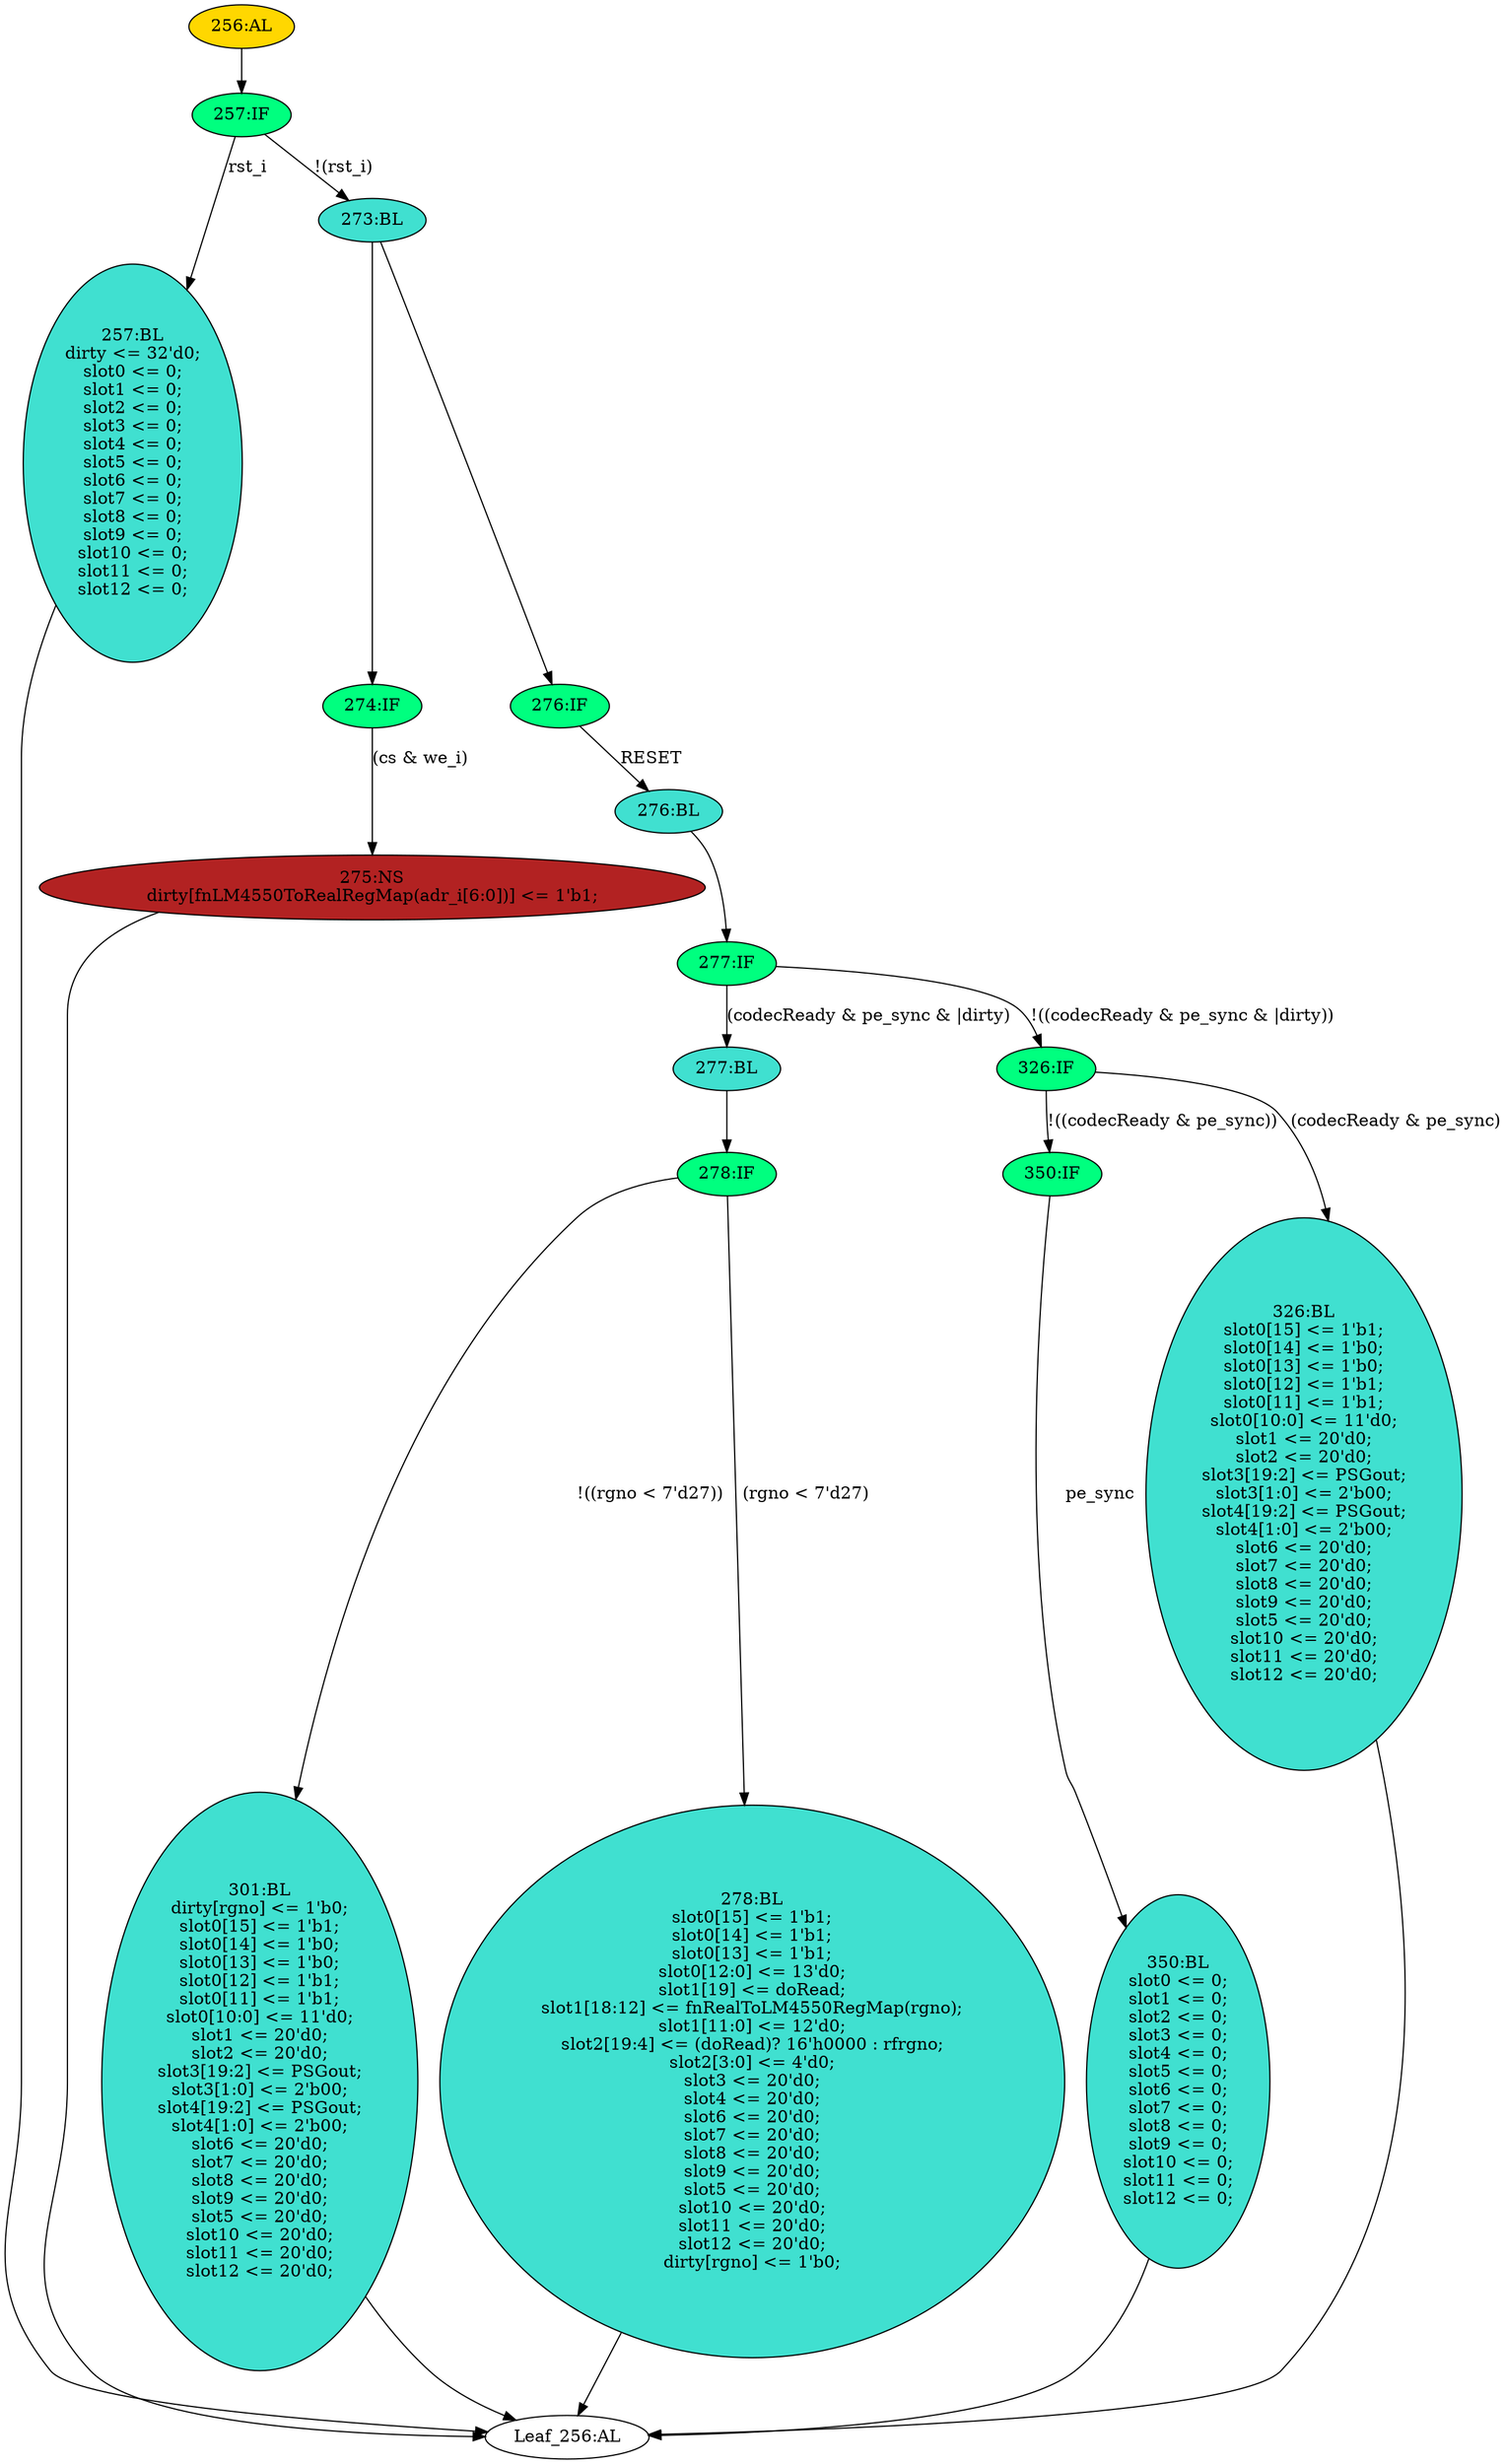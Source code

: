 strict digraph "" {
	node [label="\N"];
	"301:BL"	 [ast="<pyverilog.vparser.ast.Block object at 0x7f8ba86cdcd0>",
		fillcolor=turquoise,
		label="301:BL
dirty[rgno] <= 1'b0;
slot0[15] <= 1'b1;
slot0[14] <= 1'b0;
slot0[13] <= 1'b0;
slot0[12] <= 1'b1;
slot0[11] <= 1'b1;
slot0[\
10:0] <= 11'd0;
slot1 <= 20'd0;
slot2 <= 20'd0;
slot3[19:2] <= PSGout;
slot3[1:0] <= 2'b00;
slot4[19:2] <= PSGout;
slot4[1:0] <= \
2'b00;
slot6 <= 20'd0;
slot7 <= 20'd0;
slot8 <= 20'd0;
slot9 <= 20'd0;
slot5 <= 20'd0;
slot10 <= 20'd0;
slot11 <= 20'd0;
slot12 <= \
20'd0;",
		statements="[<pyverilog.vparser.ast.NonblockingSubstitution object at 0x7f8ba86cabd0>, <pyverilog.vparser.ast.NonblockingSubstitution object \
at 0x7f8ba86cad90>, <pyverilog.vparser.ast.NonblockingSubstitution object at 0x7f8ba86caf50>, <pyverilog.vparser.ast.NonblockingSubstitution \
object at 0x7f8ba86d7150>, <pyverilog.vparser.ast.NonblockingSubstitution object at 0x7f8ba86d7310>, <pyverilog.vparser.ast.NonblockingSubstitution \
object at 0x7f8ba86d74d0>, <pyverilog.vparser.ast.NonblockingSubstitution object at 0x7f8ba86d7690>, <pyverilog.vparser.ast.NonblockingSubstitution \
object at 0x7f8ba86d7890>, <pyverilog.vparser.ast.NonblockingSubstitution object at 0x7f8ba86d79d0>, <pyverilog.vparser.ast.NonblockingSubstitution \
object at 0x7f8ba86d7b10>, <pyverilog.vparser.ast.NonblockingSubstitution object at 0x7f8ba86d7d10>, <pyverilog.vparser.ast.NonblockingSubstitution \
object at 0x7f8ba86d7e90>, <pyverilog.vparser.ast.NonblockingSubstitution object at 0x7f8ba86cd0d0>, <pyverilog.vparser.ast.NonblockingSubstitution \
object at 0x7f8ba86cd2d0>, <pyverilog.vparser.ast.NonblockingSubstitution object at 0x7f8ba86cd410>, <pyverilog.vparser.ast.NonblockingSubstitution \
object at 0x7f8ba86cd550>, <pyverilog.vparser.ast.NonblockingSubstitution object at 0x7f8ba86cd690>, <pyverilog.vparser.ast.NonblockingSubstitution \
object at 0x7f8ba86cd7d0>, <pyverilog.vparser.ast.NonblockingSubstitution object at 0x7f8ba86cd910>, <pyverilog.vparser.ast.NonblockingSubstitution \
object at 0x7f8ba86cda50>, <pyverilog.vparser.ast.NonblockingSubstitution object at 0x7f8ba86cdb90>]",
		style=filled,
		typ=Block];
	"Leaf_256:AL"	 [def_var="['slot11', 'slot10', 'slot12', 'slot9', 'slot8', 'dirty', 'slot1', 'slot0', 'slot3', 'slot2', 'slot5', 'slot4', 'slot7', 'slot6']",
		label="Leaf_256:AL"];
	"301:BL" -> "Leaf_256:AL"	 [cond="[]",
		lineno=None];
	"278:BL"	 [ast="<pyverilog.vparser.ast.Block object at 0x7f8ba8705e90>",
		fillcolor=turquoise,
		label="278:BL
slot0[15] <= 1'b1;
slot0[14] <= 1'b1;
slot0[13] <= 1'b1;
slot0[12:0] <= 13'd0;
slot1[19] <= doRead;
slot1[18:12] <= fnRealToLM4550RegMap(\
rgno);
slot1[11:0] <= 12'd0;
slot2[19:4] <= (doRead)? 16'h0000 : rfrgno;
slot2[3:0] <= 4'd0;
slot3 <= 20'd0;
slot4 <= 20'd0;
slot6 <= \
20'd0;
slot7 <= 20'd0;
slot8 <= 20'd0;
slot9 <= 20'd0;
slot5 <= 20'd0;
slot10 <= 20'd0;
slot11 <= 20'd0;
slot12 <= 20'd0;
dirty[\
rgno] <= 1'b0;",
		statements="[<pyverilog.vparser.ast.NonblockingSubstitution object at 0x7f8ba86cdd10>, <pyverilog.vparser.ast.NonblockingSubstitution object \
at 0x7f8ba86cded0>, <pyverilog.vparser.ast.NonblockingSubstitution object at 0x7f8ba86fb0d0>, <pyverilog.vparser.ast.NonblockingSubstitution \
object at 0x7f8ba86fb290>, <pyverilog.vparser.ast.NonblockingSubstitution object at 0x7f8ba86fb490>, <pyverilog.vparser.ast.NonblockingSubstitution \
object at 0x7f8ba86fb650>, <pyverilog.vparser.ast.NonblockingSubstitution object at 0x7f8ba86fb950>, <pyverilog.vparser.ast.NonblockingSubstitution \
object at 0x7f8ba86fbb50>, <pyverilog.vparser.ast.NonblockingSubstitution object at 0x7f8ba86fbe10>, <pyverilog.vparser.ast.NonblockingSubstitution \
object at 0x7f8ba8705050>, <pyverilog.vparser.ast.NonblockingSubstitution object at 0x7f8ba8705190>, <pyverilog.vparser.ast.NonblockingSubstitution \
object at 0x7f8ba87052d0>, <pyverilog.vparser.ast.NonblockingSubstitution object at 0x7f8ba8705410>, <pyverilog.vparser.ast.NonblockingSubstitution \
object at 0x7f8ba8705550>, <pyverilog.vparser.ast.NonblockingSubstitution object at 0x7f8ba8705690>, <pyverilog.vparser.ast.NonblockingSubstitution \
object at 0x7f8ba87057d0>, <pyverilog.vparser.ast.NonblockingSubstitution object at 0x7f8ba8705910>, <pyverilog.vparser.ast.NonblockingSubstitution \
object at 0x7f8ba8705a50>, <pyverilog.vparser.ast.NonblockingSubstitution object at 0x7f8ba8705b90>, <pyverilog.vparser.ast.NonblockingSubstitution \
object at 0x7f8ba8705cd0>]",
		style=filled,
		typ=Block];
	"278:BL" -> "Leaf_256:AL"	 [cond="[]",
		lineno=None];
	"275:NS"	 [ast="<pyverilog.vparser.ast.NonblockingSubstitution object at 0x7f8ba86b41d0>",
		fillcolor=firebrick,
		label="275:NS
dirty[fnLM4550ToRealRegMap(adr_i[6:0])] <= 1'b1;",
		statements="[<pyverilog.vparser.ast.NonblockingSubstitution object at 0x7f8ba86b41d0>]",
		style=filled,
		typ=NonblockingSubstitution];
	"275:NS" -> "Leaf_256:AL"	 [cond="[]",
		lineno=None];
	"277:IF"	 [ast="<pyverilog.vparser.ast.IfStatement object at 0x7f8ba86be750>",
		fillcolor=springgreen,
		label="277:IF",
		statements="[]",
		style=filled,
		typ=IfStatement];
	"277:BL"	 [ast="<pyverilog.vparser.ast.Block object at 0x7f8ba86be790>",
		fillcolor=turquoise,
		label="277:BL",
		statements="[]",
		style=filled,
		typ=Block];
	"277:IF" -> "277:BL"	 [cond="['codecReady', 'pe_sync', 'dirty']",
		label="(codecReady & pe_sync & |dirty)",
		lineno=277];
	"326:IF"	 [ast="<pyverilog.vparser.ast.IfStatement object at 0x7f8ba86a00d0>",
		fillcolor=springgreen,
		label="326:IF",
		statements="[]",
		style=filled,
		typ=IfStatement];
	"277:IF" -> "326:IF"	 [cond="['codecReady', 'pe_sync', 'dirty']",
		label="!((codecReady & pe_sync & |dirty))",
		lineno=277];
	"274:IF"	 [ast="<pyverilog.vparser.ast.IfStatement object at 0x7f8ba86bec50>",
		fillcolor=springgreen,
		label="274:IF",
		statements="[]",
		style=filled,
		typ=IfStatement];
	"274:IF" -> "275:NS"	 [cond="['cs', 'we_i']",
		label="(cs & we_i)",
		lineno=274];
	"257:BL"	 [ast="<pyverilog.vparser.ast.Block object at 0x7f8ba86be6d0>",
		fillcolor=turquoise,
		label="257:BL
dirty <= 32'd0;
slot0 <= 0;
slot1 <= 0;
slot2 <= 0;
slot3 <= 0;
slot4 <= 0;
slot5 <= 0;
slot6 <= 0;
slot7 <= 0;
slot8 <= \
0;
slot9 <= 0;
slot10 <= 0;
slot11 <= 0;
slot12 <= 0;",
		statements="[<pyverilog.vparser.ast.NonblockingSubstitution object at 0x7f8ba86b4510>, <pyverilog.vparser.ast.NonblockingSubstitution object \
at 0x7f8ba86b4650>, <pyverilog.vparser.ast.NonblockingSubstitution object at 0x7f8ba86b4790>, <pyverilog.vparser.ast.NonblockingSubstitution \
object at 0x7f8ba86b48d0>, <pyverilog.vparser.ast.NonblockingSubstitution object at 0x7f8ba86b4a10>, <pyverilog.vparser.ast.NonblockingSubstitution \
object at 0x7f8ba86b4b50>, <pyverilog.vparser.ast.NonblockingSubstitution object at 0x7f8ba86b4c90>, <pyverilog.vparser.ast.NonblockingSubstitution \
object at 0x7f8ba86b4dd0>, <pyverilog.vparser.ast.NonblockingSubstitution object at 0x7f8ba86b4f10>, <pyverilog.vparser.ast.NonblockingSubstitution \
object at 0x7f8ba86be090>, <pyverilog.vparser.ast.NonblockingSubstitution object at 0x7f8ba86be1d0>, <pyverilog.vparser.ast.NonblockingSubstitution \
object at 0x7f8ba86be310>, <pyverilog.vparser.ast.NonblockingSubstitution object at 0x7f8ba86be450>, <pyverilog.vparser.ast.NonblockingSubstitution \
object at 0x7f8ba86be590>]",
		style=filled,
		typ=Block];
	"257:BL" -> "Leaf_256:AL"	 [cond="[]",
		lineno=None];
	"276:BL"	 [ast="<pyverilog.vparser.ast.Block object at 0x7f8ba86be710>",
		fillcolor=turquoise,
		label="276:BL",
		statements="[]",
		style=filled,
		typ=Block];
	"276:BL" -> "277:IF"	 [cond="[]",
		lineno=None];
	"350:IF"	 [ast="<pyverilog.vparser.ast.IfStatement object at 0x7f8ba8705ed0>",
		fillcolor=springgreen,
		label="350:IF",
		statements="[]",
		style=filled,
		typ=IfStatement];
	"350:BL"	 [ast="<pyverilog.vparser.ast.Block object at 0x7f8ba8705f90>",
		fillcolor=turquoise,
		label="350:BL
slot0 <= 0;
slot1 <= 0;
slot2 <= 0;
slot3 <= 0;
slot4 <= 0;
slot5 <= 0;
slot6 <= 0;
slot7 <= 0;
slot8 <= 0;
slot9 <= 0;
slot10 <= \
0;
slot11 <= 0;
slot12 <= 0;",
		statements="[<pyverilog.vparser.ast.NonblockingSubstitution object at 0x7f8ba8705fd0>, <pyverilog.vparser.ast.NonblockingSubstitution object \
at 0x7f8ba868f150>, <pyverilog.vparser.ast.NonblockingSubstitution object at 0x7f8ba868f290>, <pyverilog.vparser.ast.NonblockingSubstitution \
object at 0x7f8ba868f3d0>, <pyverilog.vparser.ast.NonblockingSubstitution object at 0x7f8ba868f510>, <pyverilog.vparser.ast.NonblockingSubstitution \
object at 0x7f8ba868f650>, <pyverilog.vparser.ast.NonblockingSubstitution object at 0x7f8ba868f790>, <pyverilog.vparser.ast.NonblockingSubstitution \
object at 0x7f8ba868f8d0>, <pyverilog.vparser.ast.NonblockingSubstitution object at 0x7f8ba868fa10>, <pyverilog.vparser.ast.NonblockingSubstitution \
object at 0x7f8ba868fb50>, <pyverilog.vparser.ast.NonblockingSubstitution object at 0x7f8ba868fc90>, <pyverilog.vparser.ast.NonblockingSubstitution \
object at 0x7f8ba868fdd0>, <pyverilog.vparser.ast.NonblockingSubstitution object at 0x7f8ba868ff10>]",
		style=filled,
		typ=Block];
	"350:IF" -> "350:BL"	 [cond="['pe_sync']",
		label=pe_sync,
		lineno=350];
	"276:IF"	 [ast="<pyverilog.vparser.ast.IfStatement object at 0x7f8ba86bea50>",
		fillcolor=springgreen,
		label="276:IF",
		statements="[]",
		style=filled,
		typ=IfStatement];
	"276:IF" -> "276:BL"	 [cond="['RESET']",
		label=RESET,
		lineno=276];
	"256:AL"	 [ast="<pyverilog.vparser.ast.Always object at 0x7f8ba86bead0>",
		clk_sens=True,
		fillcolor=gold,
		label="256:AL",
		sens="['clk_i']",
		statements="[]",
		style=filled,
		typ=Always,
		use_var="['RESET', 'rst_i', 'codecReady', 'rgno', 'fnRealToLM4550RegMap', 'pe_sync', 'we_i', 'rfrgno', 'dirty', 'cs', 'PSGout', 'doRead']"];
	"257:IF"	 [ast="<pyverilog.vparser.ast.IfStatement object at 0x7f8ba86bebd0>",
		fillcolor=springgreen,
		label="257:IF",
		statements="[]",
		style=filled,
		typ=IfStatement];
	"256:AL" -> "257:IF"	 [cond="[]",
		lineno=None];
	"326:BL"	 [ast="<pyverilog.vparser.ast.Block object at 0x7f8ba86a0110>",
		fillcolor=turquoise,
		label="326:BL
slot0[15] <= 1'b1;
slot0[14] <= 1'b0;
slot0[13] <= 1'b0;
slot0[12] <= 1'b1;
slot0[11] <= 1'b1;
slot0[10:0] <= 11'd0;
slot1 <= \
20'd0;
slot2 <= 20'd0;
slot3[19:2] <= PSGout;
slot3[1:0] <= 2'b00;
slot4[19:2] <= PSGout;
slot4[1:0] <= 2'b00;
slot6 <= 20'd0;
slot7 <= \
20'd0;
slot8 <= 20'd0;
slot9 <= 20'd0;
slot5 <= 20'd0;
slot10 <= 20'd0;
slot11 <= 20'd0;
slot12 <= 20'd0;",
		statements="[<pyverilog.vparser.ast.NonblockingSubstitution object at 0x7f8ba86a0150>, <pyverilog.vparser.ast.NonblockingSubstitution object \
at 0x7f8ba86a0310>, <pyverilog.vparser.ast.NonblockingSubstitution object at 0x7f8ba86a04d0>, <pyverilog.vparser.ast.NonblockingSubstitution \
object at 0x7f8ba86a0690>, <pyverilog.vparser.ast.NonblockingSubstitution object at 0x7f8ba86a0850>, <pyverilog.vparser.ast.NonblockingSubstitution \
object at 0x7f8ba86a0a10>, <pyverilog.vparser.ast.NonblockingSubstitution object at 0x7f8ba86a0c10>, <pyverilog.vparser.ast.NonblockingSubstitution \
object at 0x7f8ba86a0d50>, <pyverilog.vparser.ast.NonblockingSubstitution object at 0x7f8ba86a0e90>, <pyverilog.vparser.ast.NonblockingSubstitution \
object at 0x7f8ba86aa0d0>, <pyverilog.vparser.ast.NonblockingSubstitution object at 0x7f8ba86aa2d0>, <pyverilog.vparser.ast.NonblockingSubstitution \
object at 0x7f8ba86aa4d0>, <pyverilog.vparser.ast.NonblockingSubstitution object at 0x7f8ba86aa6d0>, <pyverilog.vparser.ast.NonblockingSubstitution \
object at 0x7f8ba86aa810>, <pyverilog.vparser.ast.NonblockingSubstitution object at 0x7f8ba86aa950>, <pyverilog.vparser.ast.NonblockingSubstitution \
object at 0x7f8ba86aaa90>, <pyverilog.vparser.ast.NonblockingSubstitution object at 0x7f8ba86aabd0>, <pyverilog.vparser.ast.NonblockingSubstitution \
object at 0x7f8ba86aad10>, <pyverilog.vparser.ast.NonblockingSubstitution object at 0x7f8ba86aae50>, <pyverilog.vparser.ast.NonblockingSubstitution \
object at 0x7f8ba86aaf90>]",
		style=filled,
		typ=Block];
	"326:BL" -> "Leaf_256:AL"	 [cond="[]",
		lineno=None];
	"278:IF"	 [ast="<pyverilog.vparser.ast.IfStatement object at 0x7f8ba86be7d0>",
		fillcolor=springgreen,
		label="278:IF",
		statements="[]",
		style=filled,
		typ=IfStatement];
	"278:IF" -> "301:BL"	 [cond="['rgno']",
		label="!((rgno < 7'd27))",
		lineno=278];
	"278:IF" -> "278:BL"	 [cond="['rgno']",
		label="(rgno < 7'd27)",
		lineno=278];
	"277:BL" -> "278:IF"	 [cond="[]",
		lineno=None];
	"257:IF" -> "257:BL"	 [cond="['rst_i']",
		label=rst_i,
		lineno=257];
	"273:BL"	 [ast="<pyverilog.vparser.ast.Block object at 0x7f8ba86bec10>",
		fillcolor=turquoise,
		label="273:BL",
		statements="[]",
		style=filled,
		typ=Block];
	"257:IF" -> "273:BL"	 [cond="['rst_i']",
		label="!(rst_i)",
		lineno=257];
	"326:IF" -> "350:IF"	 [cond="['codecReady', 'pe_sync']",
		label="!((codecReady & pe_sync))",
		lineno=326];
	"326:IF" -> "326:BL"	 [cond="['codecReady', 'pe_sync']",
		label="(codecReady & pe_sync)",
		lineno=326];
	"350:BL" -> "Leaf_256:AL"	 [cond="[]",
		lineno=None];
	"273:BL" -> "274:IF"	 [cond="[]",
		lineno=None];
	"273:BL" -> "276:IF"	 [cond="[]",
		lineno=None];
}
